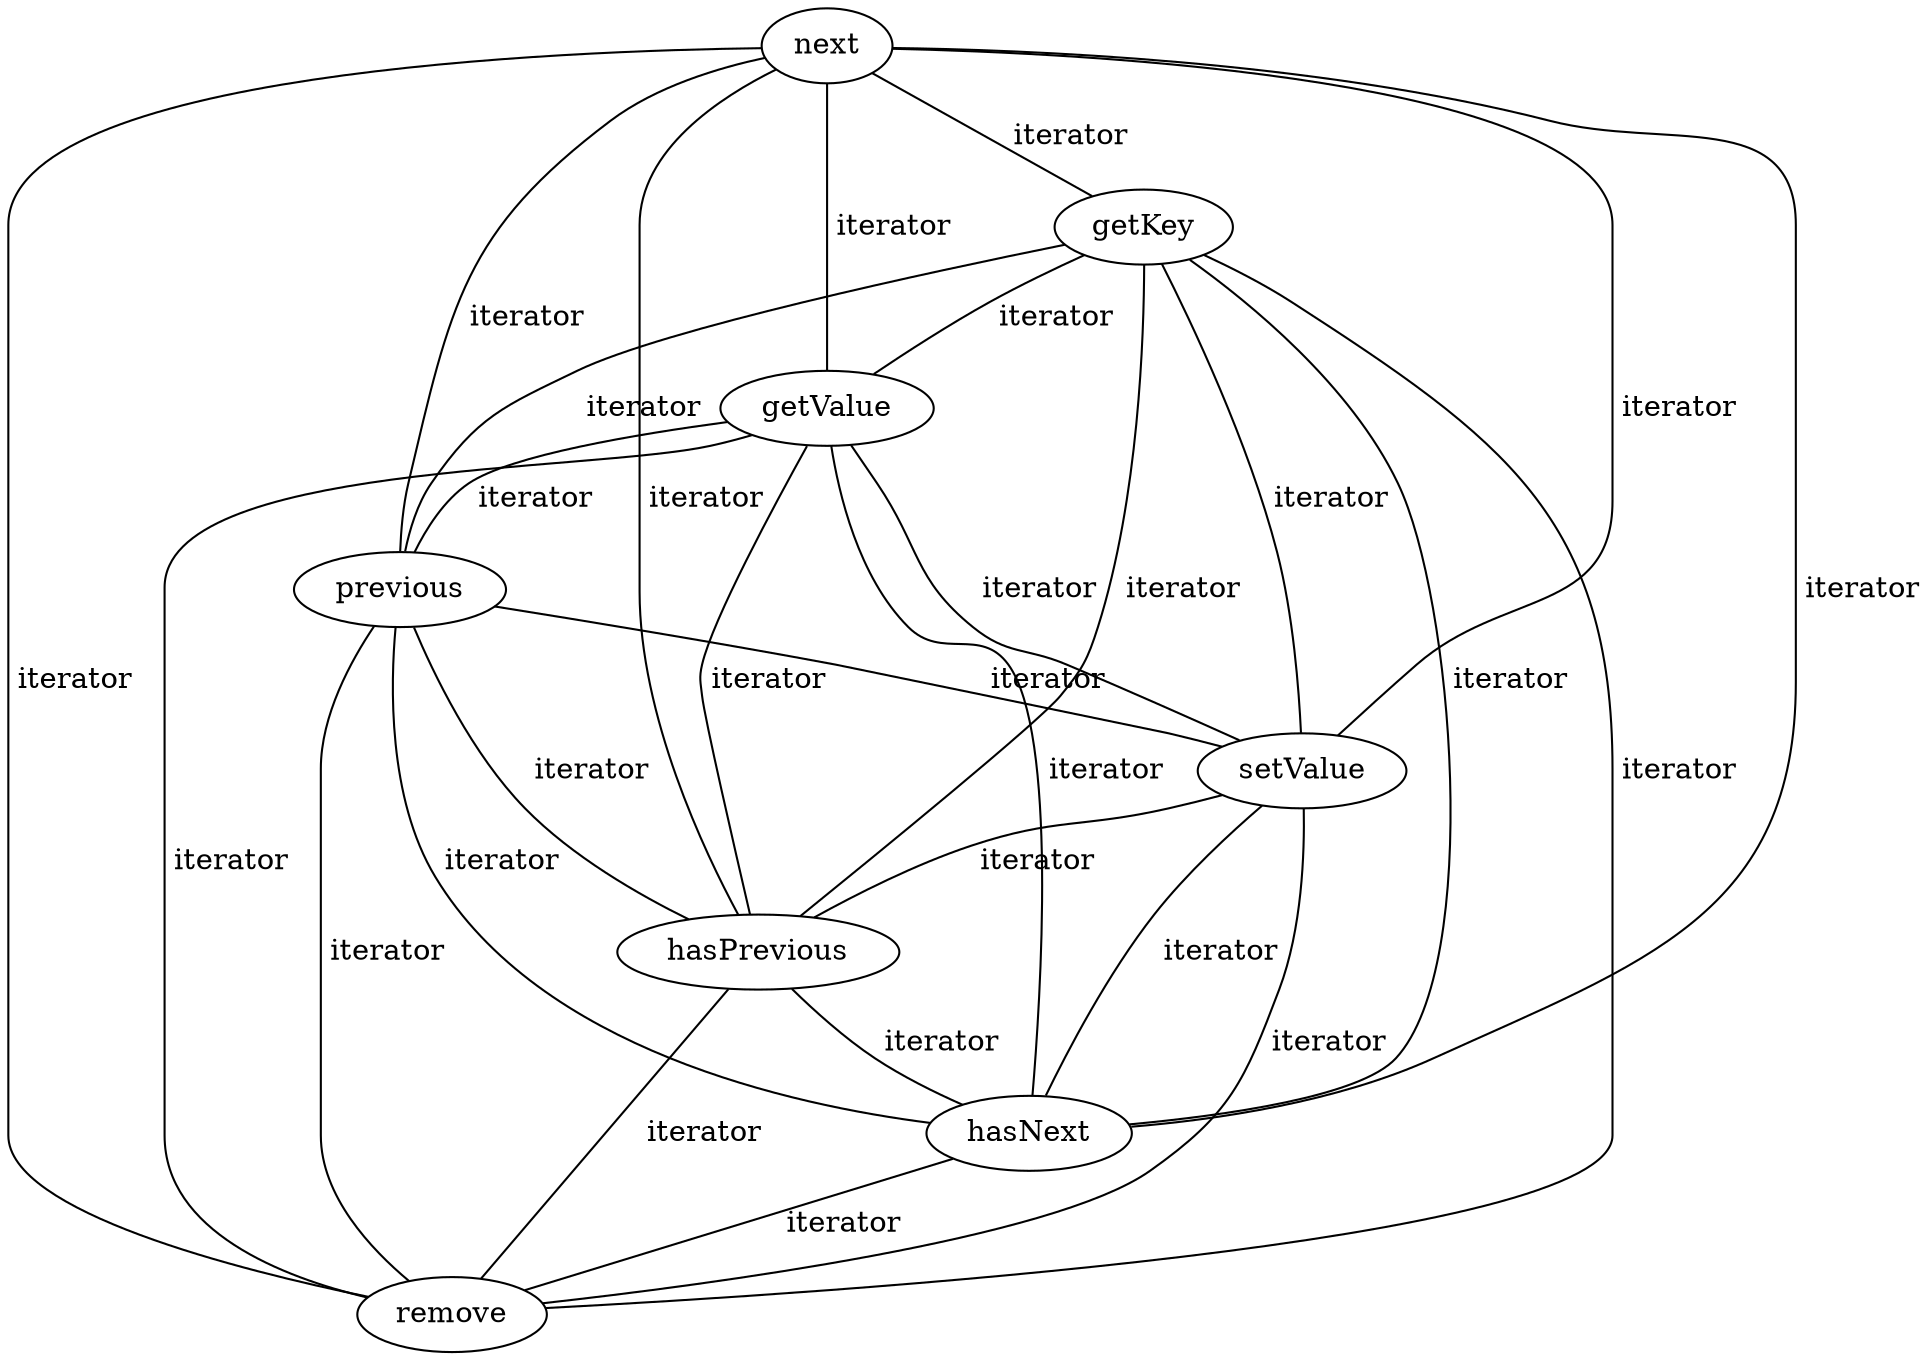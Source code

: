 digraph G {
next;
getKey;
getValue;
previous;
setValue;
hasPrevious;
hasNext;
remove;
next -> getKey [label=" iterator", dir=none];
next -> getValue [label=" iterator", dir=none];
next -> previous [label=" iterator", dir=none];
next -> setValue [label=" iterator", dir=none];
next -> hasPrevious [label=" iterator", dir=none];
next -> hasNext [label=" iterator", dir=none];
next -> remove [label=" iterator", dir=none];
getKey -> getValue [label=" iterator", dir=none];
getKey -> previous [label=" iterator", dir=none];
getKey -> setValue [label=" iterator", dir=none];
getKey -> hasPrevious [label=" iterator", dir=none];
getKey -> hasNext [label=" iterator", dir=none];
getKey -> remove [label=" iterator", dir=none];
getValue -> previous [label=" iterator", dir=none];
getValue -> setValue [label=" iterator", dir=none];
getValue -> hasPrevious [label=" iterator", dir=none];
getValue -> hasNext [label=" iterator", dir=none];
getValue -> remove [label=" iterator", dir=none];
previous -> setValue [label=" iterator", dir=none];
previous -> hasPrevious [label=" iterator", dir=none];
previous -> hasNext [label=" iterator", dir=none];
previous -> remove [label=" iterator", dir=none];
setValue -> hasPrevious [label=" iterator", dir=none];
setValue -> hasNext [label=" iterator", dir=none];
setValue -> remove [label=" iterator", dir=none];
hasPrevious -> hasNext [label=" iterator", dir=none];
hasPrevious -> remove [label=" iterator", dir=none];
hasNext -> remove [label=" iterator", dir=none];
}